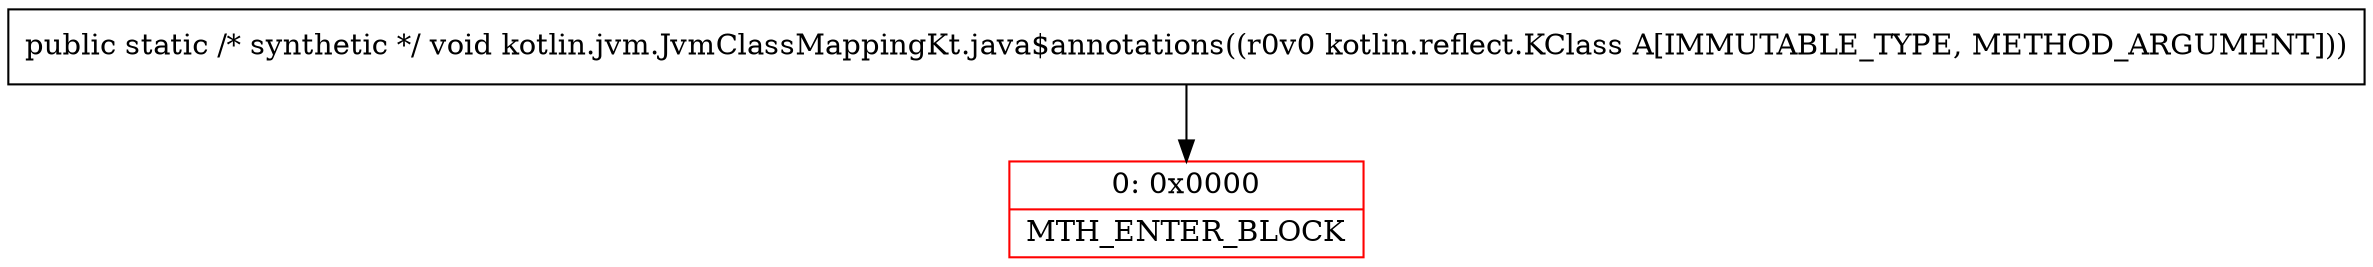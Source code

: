 digraph "CFG forkotlin.jvm.JvmClassMappingKt.java$annotations(Lkotlin\/reflect\/KClass;)V" {
subgraph cluster_Region_337665555 {
label = "R(0)";
node [shape=record,color=blue];
}
Node_0 [shape=record,color=red,label="{0\:\ 0x0000|MTH_ENTER_BLOCK\l}"];
MethodNode[shape=record,label="{public static \/* synthetic *\/ void kotlin.jvm.JvmClassMappingKt.java$annotations((r0v0 kotlin.reflect.KClass A[IMMUTABLE_TYPE, METHOD_ARGUMENT])) }"];
MethodNode -> Node_0;
}


